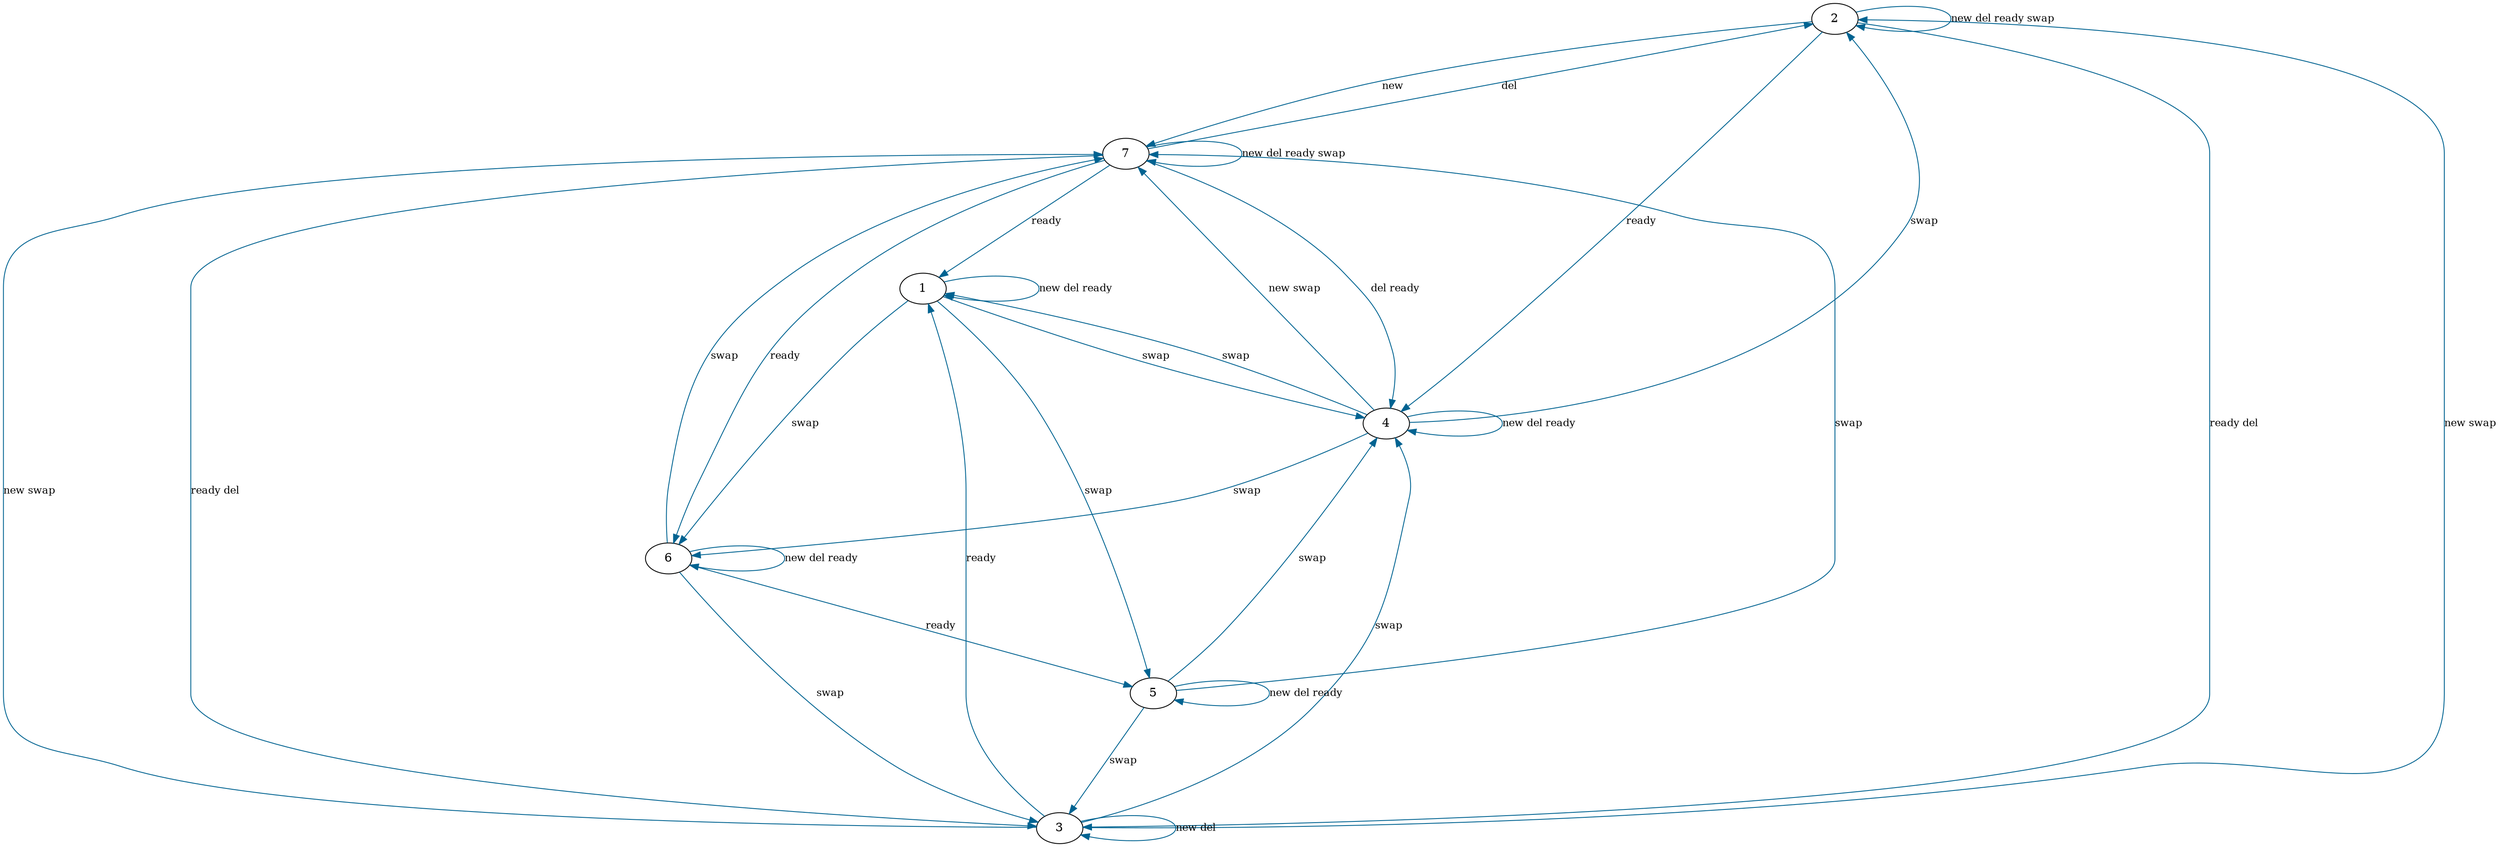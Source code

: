 digraph visited_states {
graph [nodesep=1.5, ranksep=1.5];
2 -> 7 [color = "#006391", label="new", fontsize=12];

2 -> 2 [color = "#006391", label="new del ready swap", fontsize=12];

2 -> 4 [color = "#006391", label="ready", fontsize=12];

7 -> 7 [color = "#006391", label="new del ready swap", fontsize=12];

7 -> 2 [color = "#006391", label="del", fontsize=12];

7 -> 6 [color = "#006391", label="ready", fontsize=12];

2 -> 3 [color = "#006391", label="ready del", fontsize=12];

3 -> 2 [color = "#006391", label="new swap", fontsize=12];

3 -> 3 [color = "#006391", label="new del", fontsize=12];

3 -> 7 [color = "#006391", label="new swap", fontsize=12];

3 -> 1 [color = "#006391", label="ready", fontsize=12];

4 -> 7 [color = "#006391", label="new swap", fontsize=12];

4 -> 4 [color = "#006391", label="new del ready", fontsize=12];

4 -> 2 [color = "#006391", label="swap", fontsize=12];

1 -> 1 [color = "#006391", label="new del ready", fontsize=12];

1 -> 6 [color = "#006391", label="swap", fontsize=12];

6 -> 6 [color = "#006391", label="new del ready", fontsize=12];

6 -> 7 [color = "#006391", label="swap", fontsize=12];

7 -> 3 [color = "#006391", label="ready del", fontsize=12];

6 -> 3 [color = "#006391", label="swap", fontsize=12];

7 -> 4 [color = "#006391", label="del ready", fontsize=12];

6 -> 5 [color = "#006391", label="ready", fontsize=12];

5 -> 5 [color = "#006391", label="new del ready", fontsize=12];

5 -> 7 [color = "#006391", label="swap", fontsize=12];

7 -> 1 [color = "#006391", label="ready", fontsize=12];

1 -> 4 [color = "#006391", label="swap", fontsize=12];

1 -> 5 [color = "#006391", label="swap", fontsize=12];

4 -> 6 [color = "#006391", label="swap", fontsize=12];

3 -> 4 [color = "#006391", label="swap", fontsize=12];

5 -> 4 [color = "#006391", label="swap", fontsize=12];

5 -> 3 [color = "#006391", label="swap", fontsize=12];

4 -> 1 [color = "#006391", label="swap", fontsize=12];


}
